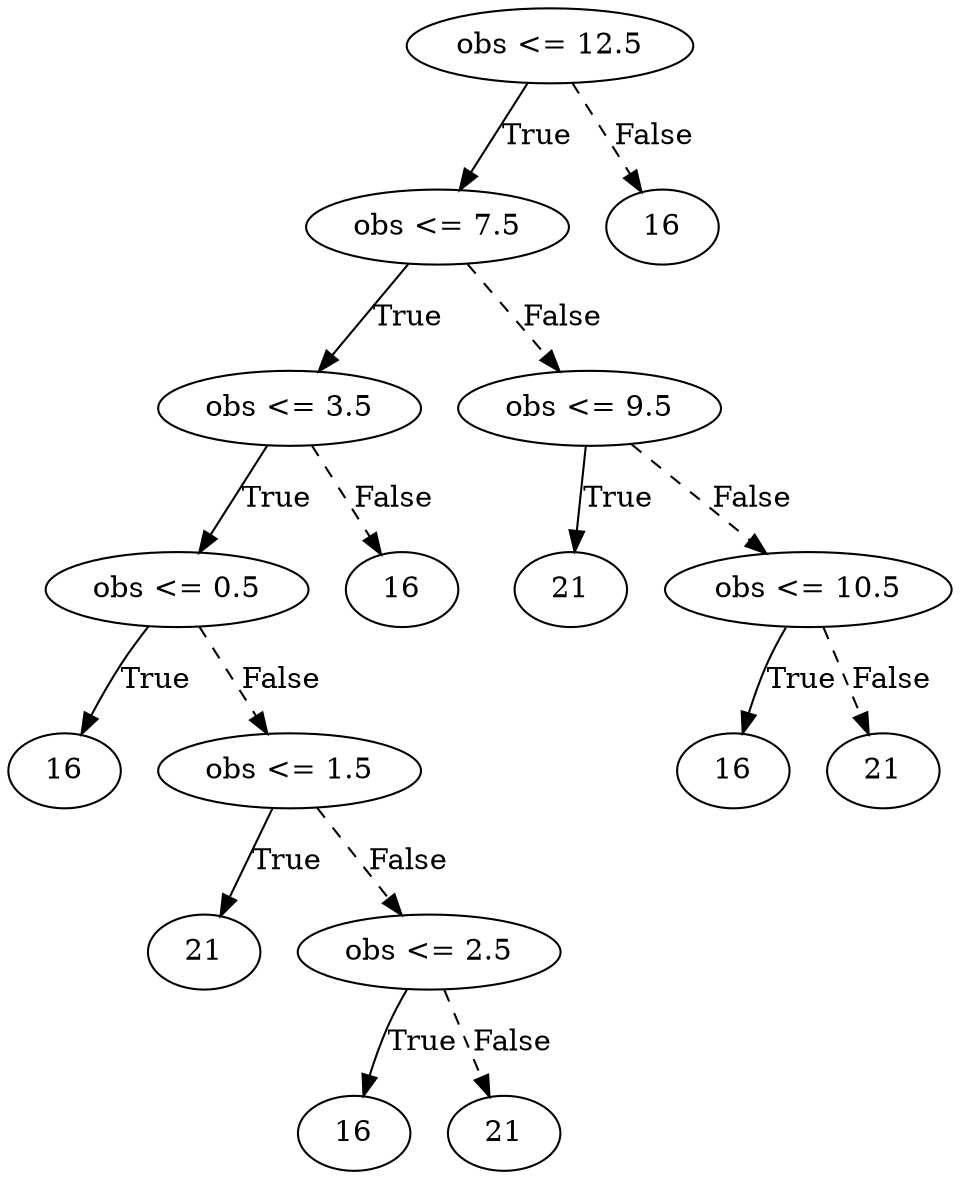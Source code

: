 digraph {
0 [label="obs <= 12.5"];
1 [label="obs <= 7.5"];
2 [label="obs <= 3.5"];
3 [label="obs <= 0.5"];
4 [label="16"];
3 -> 4 [label="True"];
5 [label="obs <= 1.5"];
6 [label="21"];
5 -> 6 [label="True"];
7 [label="obs <= 2.5"];
8 [label="16"];
7 -> 8 [label="True"];
9 [label="21"];
7 -> 9 [style="dashed", label="False"];
5 -> 7 [style="dashed", label="False"];
3 -> 5 [style="dashed", label="False"];
2 -> 3 [label="True"];
10 [label="16"];
2 -> 10 [style="dashed", label="False"];
1 -> 2 [label="True"];
11 [label="obs <= 9.5"];
12 [label="21"];
11 -> 12 [label="True"];
13 [label="obs <= 10.5"];
14 [label="16"];
13 -> 14 [label="True"];
15 [label="21"];
13 -> 15 [style="dashed", label="False"];
11 -> 13 [style="dashed", label="False"];
1 -> 11 [style="dashed", label="False"];
0 -> 1 [label="True"];
16 [label="16"];
0 -> 16 [style="dashed", label="False"];

}